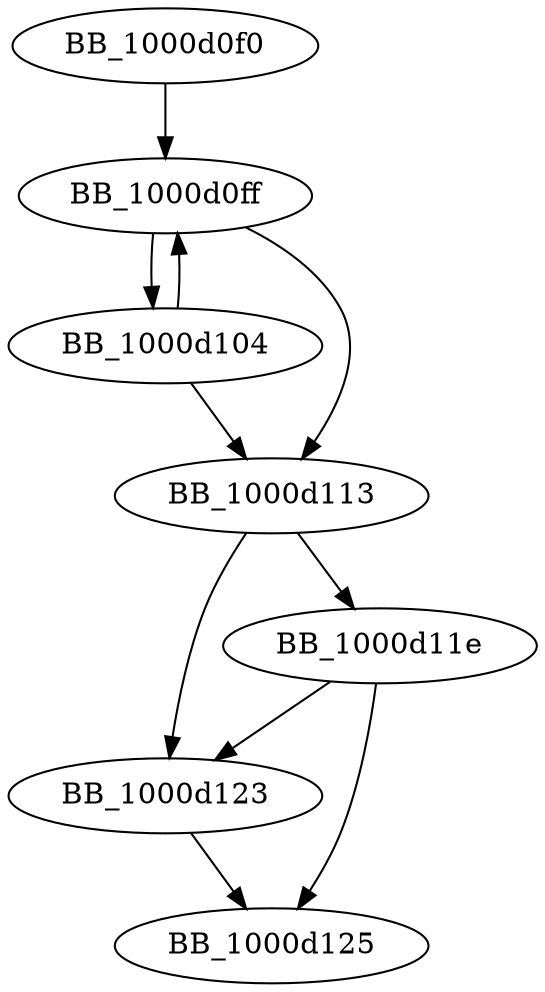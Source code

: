 DiGraph _siglookup{
BB_1000d0f0->BB_1000d0ff
BB_1000d0ff->BB_1000d104
BB_1000d0ff->BB_1000d113
BB_1000d104->BB_1000d0ff
BB_1000d104->BB_1000d113
BB_1000d113->BB_1000d11e
BB_1000d113->BB_1000d123
BB_1000d11e->BB_1000d123
BB_1000d11e->BB_1000d125
BB_1000d123->BB_1000d125
}
